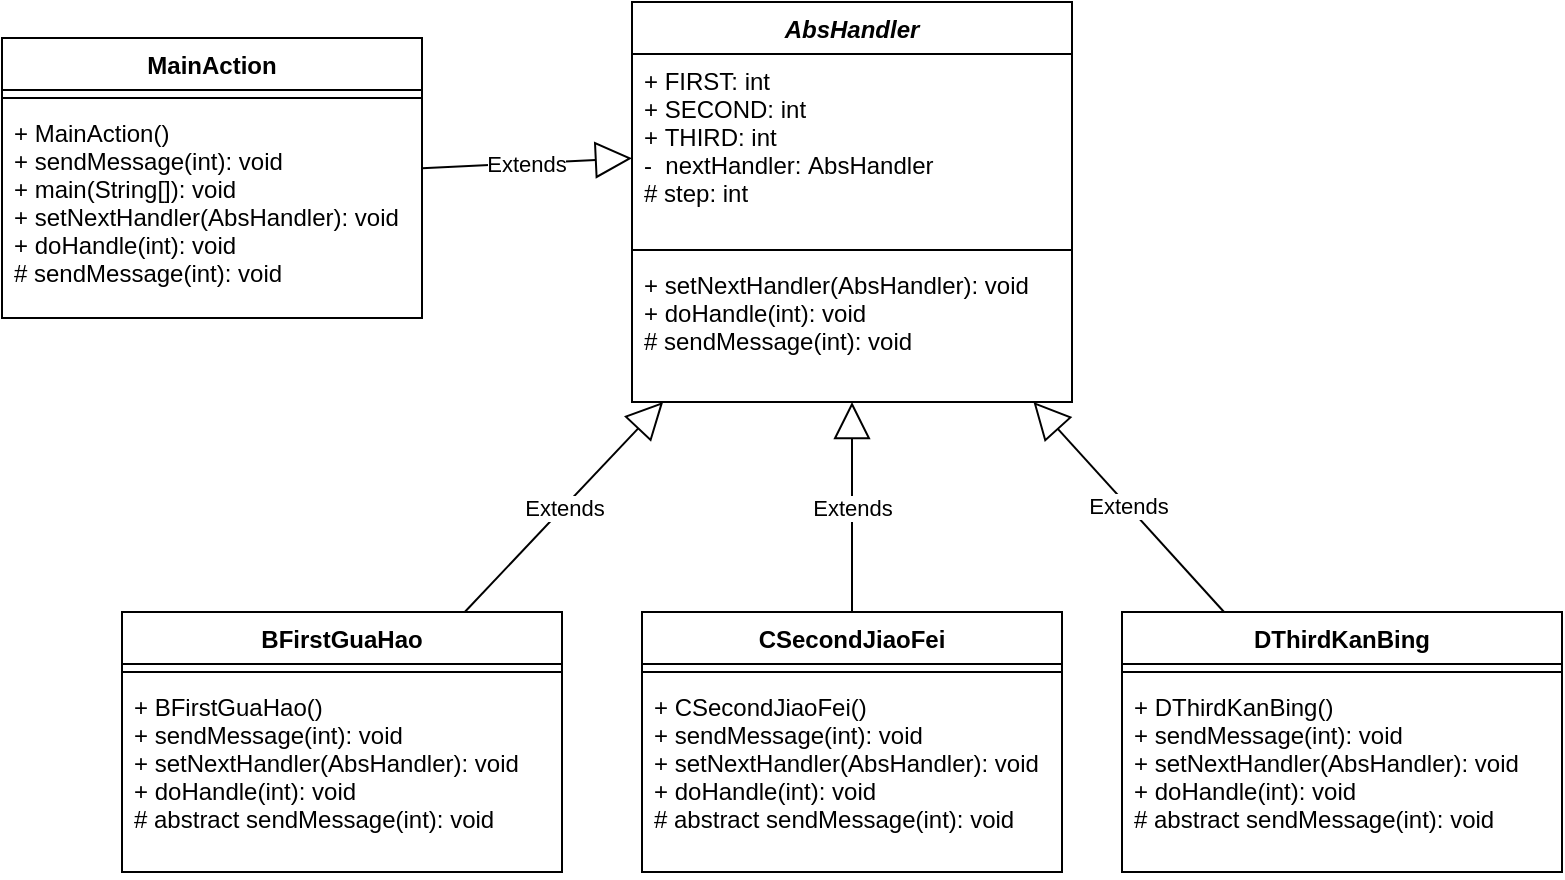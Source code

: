 <mxfile version="15.5.4" type="embed"><diagram id="23iRSUPoRavnBvh4doch" name="Page-1"><mxGraphModel dx="898" dy="464" grid="1" gridSize="10" guides="1" tooltips="1" connect="1" arrows="1" fold="1" page="1" pageScale="1" pageWidth="827" pageHeight="1169" math="0" shadow="0"><root><mxCell id="0"/><mxCell id="1" parent="0"/><mxCell id="2" value="AbsHandler" style="swimlane;fontStyle=3;align=center;verticalAlign=top;childLayout=stackLayout;horizontal=1;startSize=26;horizontalStack=0;resizeParent=1;resizeParentMax=0;resizeLast=0;collapsible=1;marginBottom=0;" parent="1" vertex="1"><mxGeometry x="345" y="190" width="220" height="200" as="geometry"/></mxCell><mxCell id="3" value="+ FIRST: int&#10;+ SECOND: int&#10;+ THIRD: int&#10;-  nextHandler: AbsHandler&#10;# step: int" style="text;strokeColor=none;fillColor=none;align=left;verticalAlign=top;spacingLeft=4;spacingRight=4;overflow=hidden;rotatable=0;points=[[0,0.5],[1,0.5]];portConstraint=eastwest;fontStyle=0" parent="2" vertex="1"><mxGeometry y="26" width="220" height="94" as="geometry"/></mxCell><mxCell id="4" value="" style="line;strokeWidth=1;fillColor=none;align=left;verticalAlign=middle;spacingTop=-1;spacingLeft=3;spacingRight=3;rotatable=0;labelPosition=right;points=[];portConstraint=eastwest;" parent="2" vertex="1"><mxGeometry y="120" width="220" height="8" as="geometry"/></mxCell><mxCell id="5" value="+ setNextHandler(AbsHandler): void&#10;+ doHandle(int): void&#10;# sendMessage(int): void" style="text;strokeColor=none;fillColor=none;align=left;verticalAlign=top;spacingLeft=4;spacingRight=4;overflow=hidden;rotatable=0;points=[[0,0.5],[1,0.5]];portConstraint=eastwest;" parent="2" vertex="1"><mxGeometry y="128" width="220" height="72" as="geometry"/></mxCell><mxCell id="6" value="BFirstGuaHao" style="swimlane;fontStyle=1;align=center;verticalAlign=top;childLayout=stackLayout;horizontal=1;startSize=26;horizontalStack=0;resizeParent=1;resizeParentMax=0;resizeLast=0;collapsible=1;marginBottom=0;" parent="1" vertex="1"><mxGeometry x="90" y="495" width="220" height="130" as="geometry"/></mxCell><mxCell id="7" value="" style="line;strokeWidth=1;fillColor=none;align=left;verticalAlign=middle;spacingTop=-1;spacingLeft=3;spacingRight=3;rotatable=0;labelPosition=right;points=[];portConstraint=eastwest;" parent="6" vertex="1"><mxGeometry y="26" width="220" height="8" as="geometry"/></mxCell><mxCell id="8" value="+ BFirstGuaHao()&#10;+ sendMessage(int): void&#10;+ setNextHandler(AbsHandler): void&#10;+ doHandle(int): void&#10;# abstract sendMessage(int): void" style="text;strokeColor=none;fillColor=none;align=left;verticalAlign=top;spacingLeft=4;spacingRight=4;overflow=hidden;rotatable=0;points=[[0,0.5],[1,0.5]];portConstraint=eastwest;" parent="6" vertex="1"><mxGeometry y="34" width="220" height="96" as="geometry"/></mxCell><mxCell id="9" value="CSecondJiaoFei" style="swimlane;fontStyle=1;align=center;verticalAlign=top;childLayout=stackLayout;horizontal=1;startSize=26;horizontalStack=0;resizeParent=1;resizeParentMax=0;resizeLast=0;collapsible=1;marginBottom=0;" parent="1" vertex="1"><mxGeometry x="350" y="495" width="210" height="130" as="geometry"><mxRectangle x="350" y="495" width="130" height="26" as="alternateBounds"/></mxGeometry></mxCell><mxCell id="10" value="" style="line;strokeWidth=1;fillColor=none;align=left;verticalAlign=middle;spacingTop=-1;spacingLeft=3;spacingRight=3;rotatable=0;labelPosition=right;points=[];portConstraint=eastwest;" parent="9" vertex="1"><mxGeometry y="26" width="210" height="8" as="geometry"/></mxCell><mxCell id="11" value="+ CSecondJiaoFei()&#10;+ sendMessage(int): void&#10;+ setNextHandler(AbsHandler): void&#10;+ doHandle(int): void&#10;# abstract sendMessage(int): void" style="text;strokeColor=none;fillColor=none;align=left;verticalAlign=top;spacingLeft=4;spacingRight=4;overflow=hidden;rotatable=0;points=[[0,0.5],[1,0.5]];portConstraint=eastwest;" parent="9" vertex="1"><mxGeometry y="34" width="210" height="96" as="geometry"/></mxCell><mxCell id="12" value="DThirdKanBing" style="swimlane;fontStyle=1;align=center;verticalAlign=top;childLayout=stackLayout;horizontal=1;startSize=26;horizontalStack=0;resizeParent=1;resizeParentMax=0;resizeLast=0;collapsible=1;marginBottom=0;" parent="1" vertex="1"><mxGeometry x="590" y="495" width="220" height="130" as="geometry"/></mxCell><mxCell id="13" value="" style="line;strokeWidth=1;fillColor=none;align=left;verticalAlign=middle;spacingTop=-1;spacingLeft=3;spacingRight=3;rotatable=0;labelPosition=right;points=[];portConstraint=eastwest;" parent="12" vertex="1"><mxGeometry y="26" width="220" height="8" as="geometry"/></mxCell><mxCell id="14" value="+ DThirdKanBing()&#10;+ sendMessage(int): void&#10;+ setNextHandler(AbsHandler): void&#10;+ doHandle(int): void&#10;# abstract sendMessage(int): void" style="text;strokeColor=none;fillColor=none;align=left;verticalAlign=top;spacingLeft=4;spacingRight=4;overflow=hidden;rotatable=0;points=[[0,0.5],[1,0.5]];portConstraint=eastwest;" parent="12" vertex="1"><mxGeometry y="34" width="220" height="96" as="geometry"/></mxCell><mxCell id="15" value="MainAction" style="swimlane;fontStyle=1;align=center;verticalAlign=top;childLayout=stackLayout;horizontal=1;startSize=26;horizontalStack=0;resizeParent=1;resizeParentMax=0;resizeLast=0;collapsible=1;marginBottom=0;" parent="1" vertex="1"><mxGeometry x="30" y="208" width="210" height="140" as="geometry"/></mxCell><mxCell id="16" value="" style="line;strokeWidth=1;fillColor=none;align=left;verticalAlign=middle;spacingTop=-1;spacingLeft=3;spacingRight=3;rotatable=0;labelPosition=right;points=[];portConstraint=eastwest;" parent="15" vertex="1"><mxGeometry y="26" width="210" height="8" as="geometry"/></mxCell><mxCell id="17" value="+ MainAction()&#10;+ sendMessage(int): void&#10;+ main(String[]): void&#10;+ setNextHandler(AbsHandler): void&#10;+ doHandle(int): void&#10;# sendMessage(int): void" style="text;strokeColor=none;fillColor=none;align=left;verticalAlign=top;spacingLeft=4;spacingRight=4;overflow=hidden;rotatable=0;points=[[0,0.5],[1,0.5]];portConstraint=eastwest;" parent="15" vertex="1"><mxGeometry y="34" width="210" height="106" as="geometry"/></mxCell><mxCell id="18" value="Extends" style="endArrow=block;endSize=16;endFill=0;html=1;rounded=0;" parent="1" source="15" target="3" edge="1"><mxGeometry width="160" relative="1" as="geometry"><mxPoint x="180" y="290" as="sourcePoint"/><mxPoint x="340" y="290" as="targetPoint"/></mxGeometry></mxCell><mxCell id="19" value="Extends" style="endArrow=block;endSize=16;endFill=0;html=1;rounded=0;" parent="1" source="6" target="2" edge="1"><mxGeometry width="160" relative="1" as="geometry"><mxPoint x="260" y="460" as="sourcePoint"/><mxPoint x="420" y="460" as="targetPoint"/></mxGeometry></mxCell><mxCell id="20" value="Extends" style="endArrow=block;endSize=16;endFill=0;html=1;rounded=0;exitX=0.5;exitY=0;exitDx=0;exitDy=0;" parent="1" source="9" target="2" edge="1"><mxGeometry width="160" relative="1" as="geometry"><mxPoint x="490" y="450" as="sourcePoint"/><mxPoint x="650" y="450" as="targetPoint"/></mxGeometry></mxCell><mxCell id="21" value="Extends" style="endArrow=block;endSize=16;endFill=0;html=1;rounded=0;" parent="1" source="12" target="2" edge="1"><mxGeometry width="160" relative="1" as="geometry"><mxPoint x="660" y="440" as="sourcePoint"/><mxPoint x="820" y="440" as="targetPoint"/></mxGeometry></mxCell></root></mxGraphModel></diagram></mxfile>